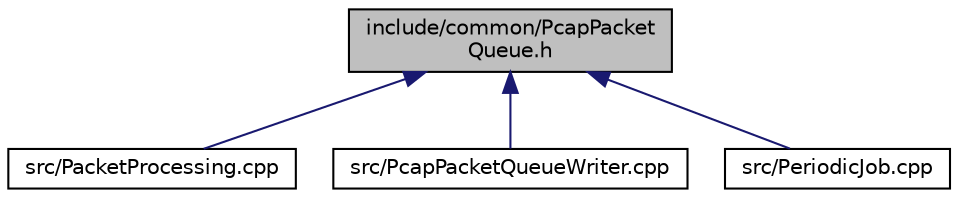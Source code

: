 digraph "include/common/PcapPacketQueue.h"
{
 // LATEX_PDF_SIZE
  edge [fontname="Helvetica",fontsize="10",labelfontname="Helvetica",labelfontsize="10"];
  node [fontname="Helvetica",fontsize="10",shape=record];
  Node1 [label="include/common/PcapPacket\lQueue.h",height=0.2,width=0.4,color="black", fillcolor="grey75", style="filled", fontcolor="black",tooltip="This file contains the Common::PcapPacketQueue class which is used as a container of PcapPackets."];
  Node1 -> Node2 [dir="back",color="midnightblue",fontsize="10",style="solid",fontname="Helvetica"];
  Node2 [label="src/PacketProcessing.cpp",height=0.2,width=0.4,color="black", fillcolor="white", style="filled",URL="$_packet_processing_8cpp.html",tooltip="This file contains the implementations of the free functions declared in PacketProcessing...."];
  Node1 -> Node3 [dir="back",color="midnightblue",fontsize="10",style="solid",fontname="Helvetica"];
  Node3 [label="src/PcapPacketQueueWriter.cpp",height=0.2,width=0.4,color="black", fillcolor="white", style="filled",URL="$_pcap_packet_queue_writer_8cpp.html",tooltip="This file contains the implementations of the free functions declared in PcapPacketQueueWriter...."];
  Node1 -> Node4 [dir="back",color="midnightblue",fontsize="10",style="solid",fontname="Helvetica"];
  Node4 [label="src/PeriodicJob.cpp",height=0.2,width=0.4,color="black", fillcolor="white", style="filled",URL="$_periodic_job_8cpp.html",tooltip="This file contains the implementations of the methods declared in PeriodicJob.h."];
}

